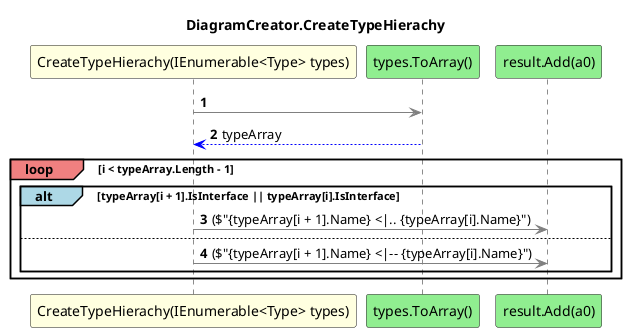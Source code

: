 @startuml DiagramCreator.CreateTypeHierachy
title DiagramCreator.CreateTypeHierachy
participant "CreateTypeHierachy(IEnumerable<Type> types)" as CreateTypeHierachy_p0 #LightYellow
participant "types.ToArray()" as types_ToArray #LightGreen
participant "result.Add(a0)" as result_Add_a0 #LightGreen
autonumber
CreateTypeHierachy_p0 -[#grey]> types_ToArray
types_ToArray -[#blue]-> CreateTypeHierachy_p0 : typeArray
loop#LightCoral i < typeArray.Length - 1
 alt#LightBlue typeArray[i + 1].IsInterface || typeArray[i].IsInterface
 CreateTypeHierachy_p0 -[#grey]> result_Add_a0 : ($"{typeArray[i + 1].Name} <|.. {typeArray[i].Name}")
 else
 CreateTypeHierachy_p0 -[#grey]> result_Add_a0 : ($"{typeArray[i + 1].Name} <|-- {typeArray[i].Name}")
 end
end
@enduml
